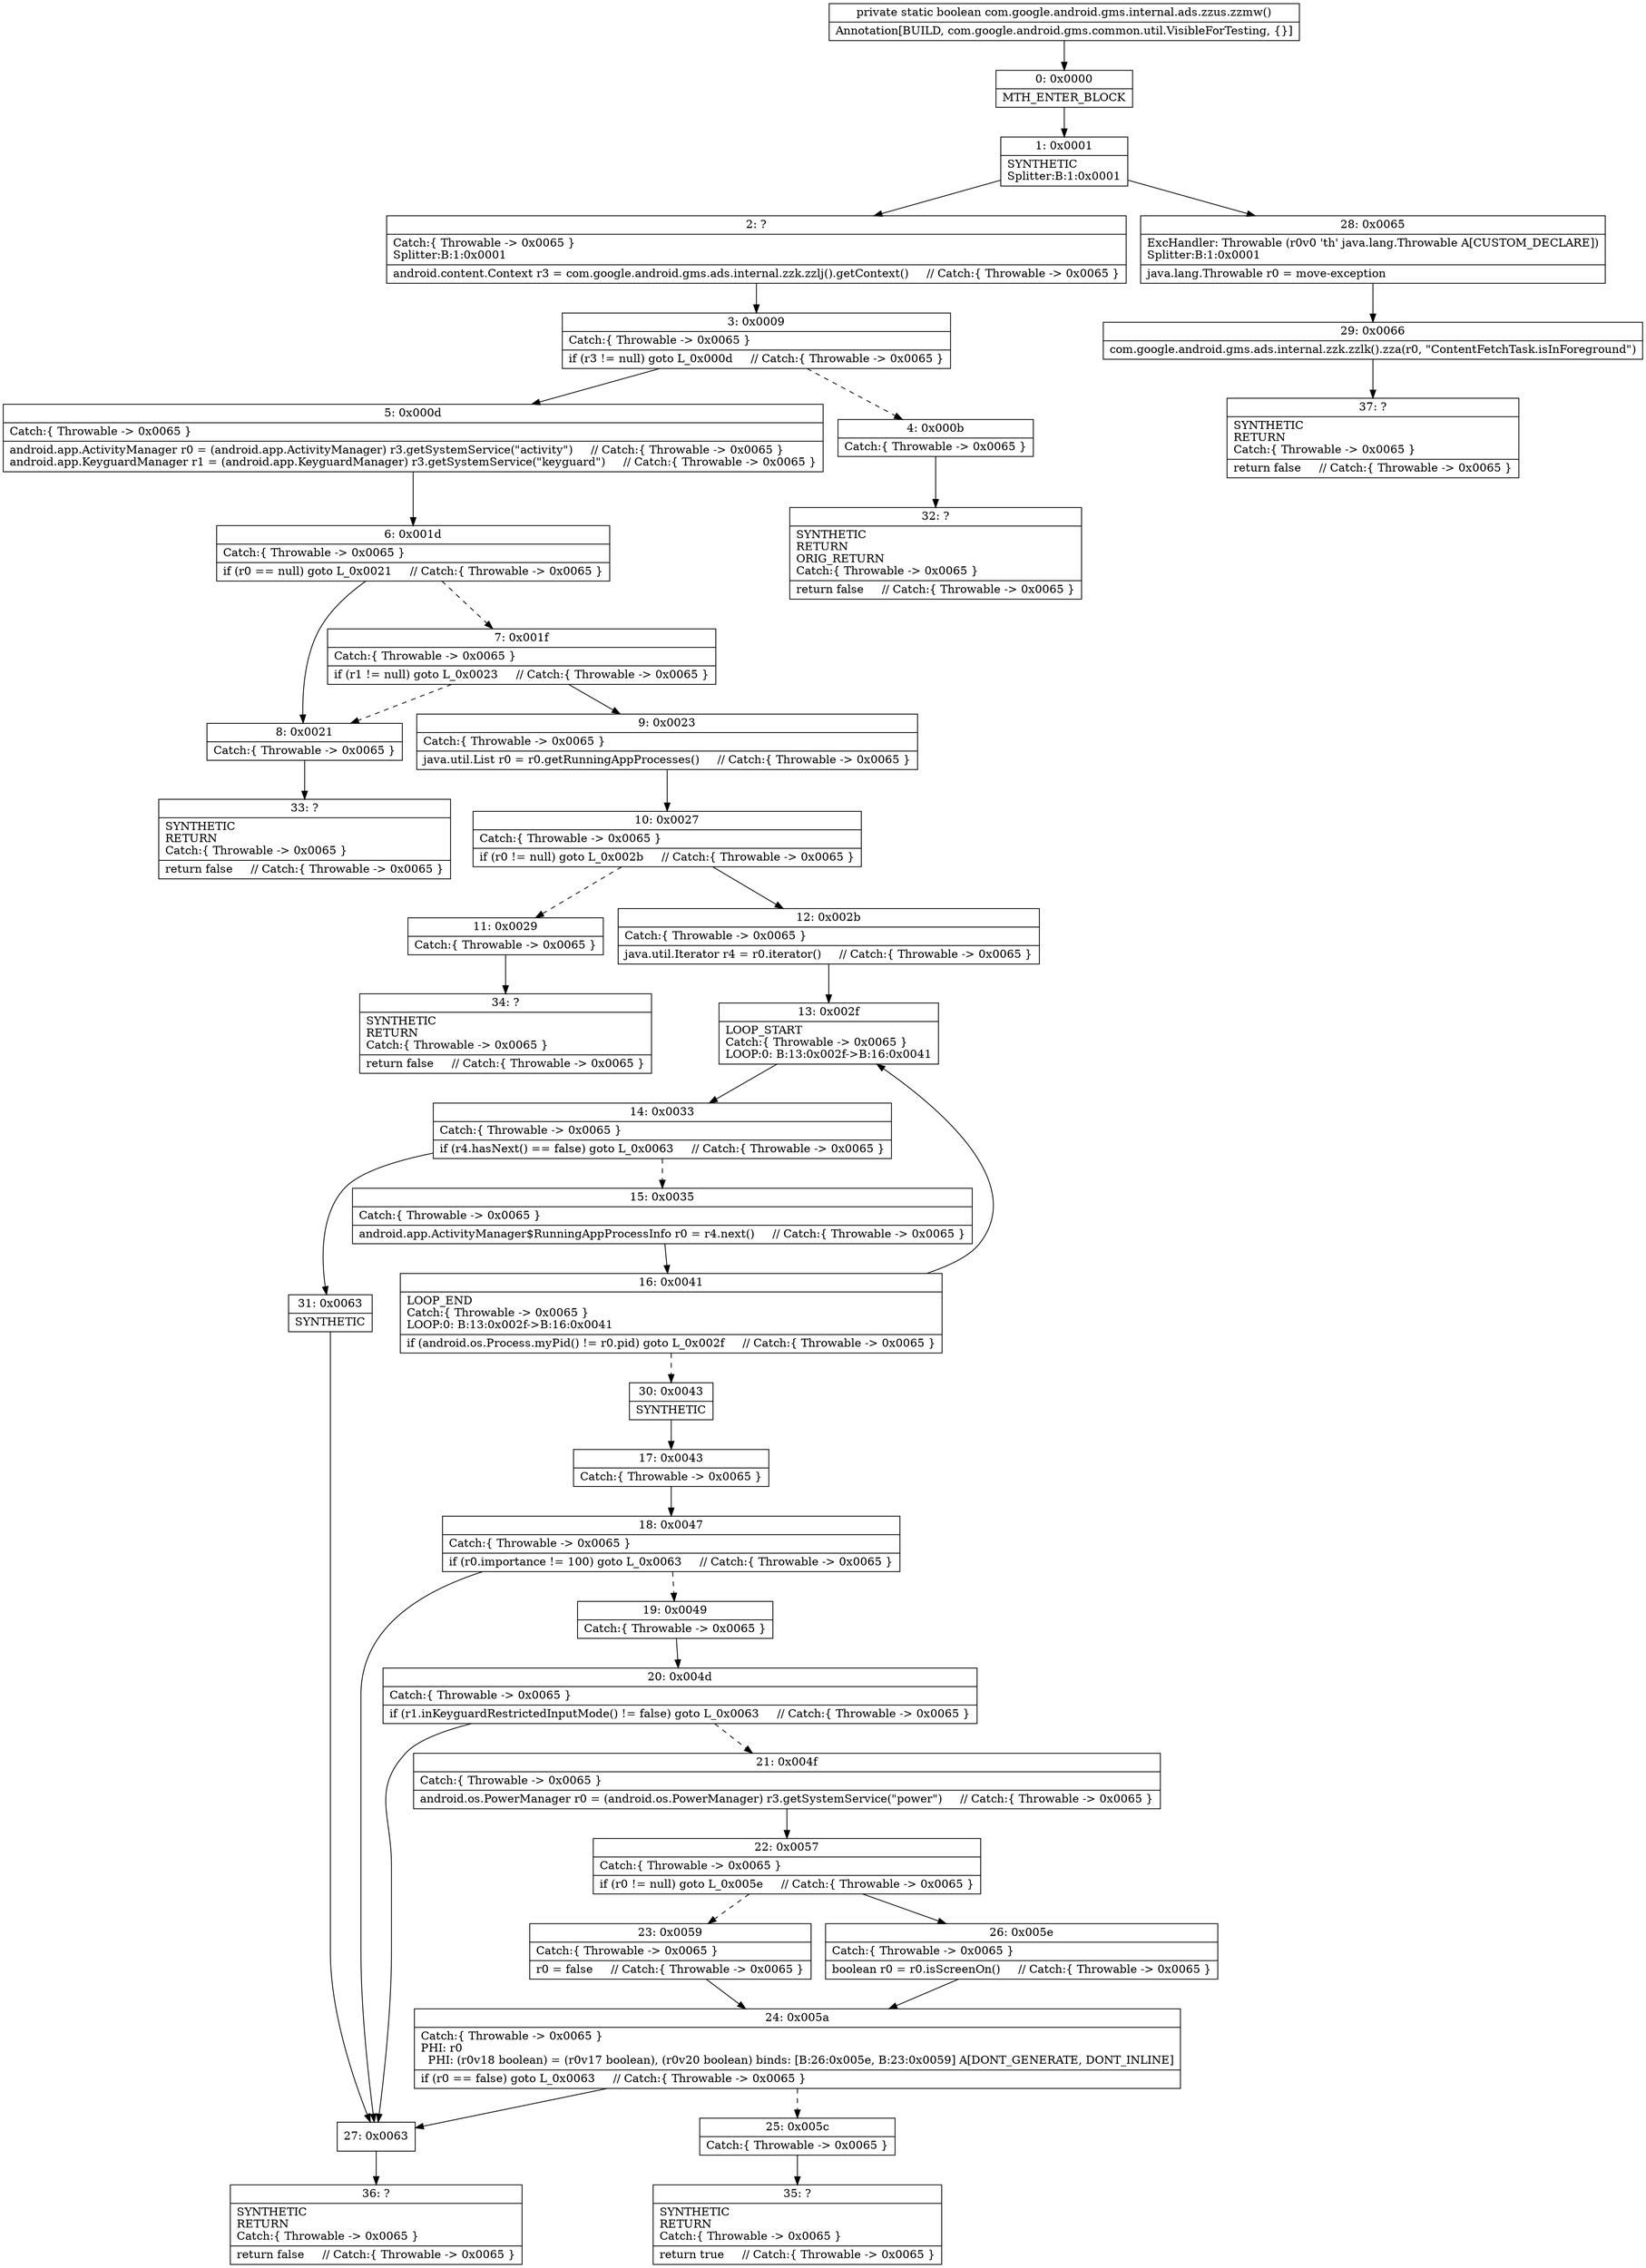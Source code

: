 digraph "CFG forcom.google.android.gms.internal.ads.zzus.zzmw()Z" {
Node_0 [shape=record,label="{0\:\ 0x0000|MTH_ENTER_BLOCK\l}"];
Node_1 [shape=record,label="{1\:\ 0x0001|SYNTHETIC\lSplitter:B:1:0x0001\l}"];
Node_2 [shape=record,label="{2\:\ ?|Catch:\{ Throwable \-\> 0x0065 \}\lSplitter:B:1:0x0001\l|android.content.Context r3 = com.google.android.gms.ads.internal.zzk.zzlj().getContext()     \/\/ Catch:\{ Throwable \-\> 0x0065 \}\l}"];
Node_3 [shape=record,label="{3\:\ 0x0009|Catch:\{ Throwable \-\> 0x0065 \}\l|if (r3 != null) goto L_0x000d     \/\/ Catch:\{ Throwable \-\> 0x0065 \}\l}"];
Node_4 [shape=record,label="{4\:\ 0x000b|Catch:\{ Throwable \-\> 0x0065 \}\l}"];
Node_5 [shape=record,label="{5\:\ 0x000d|Catch:\{ Throwable \-\> 0x0065 \}\l|android.app.ActivityManager r0 = (android.app.ActivityManager) r3.getSystemService(\"activity\")     \/\/ Catch:\{ Throwable \-\> 0x0065 \}\landroid.app.KeyguardManager r1 = (android.app.KeyguardManager) r3.getSystemService(\"keyguard\")     \/\/ Catch:\{ Throwable \-\> 0x0065 \}\l}"];
Node_6 [shape=record,label="{6\:\ 0x001d|Catch:\{ Throwable \-\> 0x0065 \}\l|if (r0 == null) goto L_0x0021     \/\/ Catch:\{ Throwable \-\> 0x0065 \}\l}"];
Node_7 [shape=record,label="{7\:\ 0x001f|Catch:\{ Throwable \-\> 0x0065 \}\l|if (r1 != null) goto L_0x0023     \/\/ Catch:\{ Throwable \-\> 0x0065 \}\l}"];
Node_8 [shape=record,label="{8\:\ 0x0021|Catch:\{ Throwable \-\> 0x0065 \}\l}"];
Node_9 [shape=record,label="{9\:\ 0x0023|Catch:\{ Throwable \-\> 0x0065 \}\l|java.util.List r0 = r0.getRunningAppProcesses()     \/\/ Catch:\{ Throwable \-\> 0x0065 \}\l}"];
Node_10 [shape=record,label="{10\:\ 0x0027|Catch:\{ Throwable \-\> 0x0065 \}\l|if (r0 != null) goto L_0x002b     \/\/ Catch:\{ Throwable \-\> 0x0065 \}\l}"];
Node_11 [shape=record,label="{11\:\ 0x0029|Catch:\{ Throwable \-\> 0x0065 \}\l}"];
Node_12 [shape=record,label="{12\:\ 0x002b|Catch:\{ Throwable \-\> 0x0065 \}\l|java.util.Iterator r4 = r0.iterator()     \/\/ Catch:\{ Throwable \-\> 0x0065 \}\l}"];
Node_13 [shape=record,label="{13\:\ 0x002f|LOOP_START\lCatch:\{ Throwable \-\> 0x0065 \}\lLOOP:0: B:13:0x002f\-\>B:16:0x0041\l}"];
Node_14 [shape=record,label="{14\:\ 0x0033|Catch:\{ Throwable \-\> 0x0065 \}\l|if (r4.hasNext() == false) goto L_0x0063     \/\/ Catch:\{ Throwable \-\> 0x0065 \}\l}"];
Node_15 [shape=record,label="{15\:\ 0x0035|Catch:\{ Throwable \-\> 0x0065 \}\l|android.app.ActivityManager$RunningAppProcessInfo r0 = r4.next()     \/\/ Catch:\{ Throwable \-\> 0x0065 \}\l}"];
Node_16 [shape=record,label="{16\:\ 0x0041|LOOP_END\lCatch:\{ Throwable \-\> 0x0065 \}\lLOOP:0: B:13:0x002f\-\>B:16:0x0041\l|if (android.os.Process.myPid() != r0.pid) goto L_0x002f     \/\/ Catch:\{ Throwable \-\> 0x0065 \}\l}"];
Node_17 [shape=record,label="{17\:\ 0x0043|Catch:\{ Throwable \-\> 0x0065 \}\l}"];
Node_18 [shape=record,label="{18\:\ 0x0047|Catch:\{ Throwable \-\> 0x0065 \}\l|if (r0.importance != 100) goto L_0x0063     \/\/ Catch:\{ Throwable \-\> 0x0065 \}\l}"];
Node_19 [shape=record,label="{19\:\ 0x0049|Catch:\{ Throwable \-\> 0x0065 \}\l}"];
Node_20 [shape=record,label="{20\:\ 0x004d|Catch:\{ Throwable \-\> 0x0065 \}\l|if (r1.inKeyguardRestrictedInputMode() != false) goto L_0x0063     \/\/ Catch:\{ Throwable \-\> 0x0065 \}\l}"];
Node_21 [shape=record,label="{21\:\ 0x004f|Catch:\{ Throwable \-\> 0x0065 \}\l|android.os.PowerManager r0 = (android.os.PowerManager) r3.getSystemService(\"power\")     \/\/ Catch:\{ Throwable \-\> 0x0065 \}\l}"];
Node_22 [shape=record,label="{22\:\ 0x0057|Catch:\{ Throwable \-\> 0x0065 \}\l|if (r0 != null) goto L_0x005e     \/\/ Catch:\{ Throwable \-\> 0x0065 \}\l}"];
Node_23 [shape=record,label="{23\:\ 0x0059|Catch:\{ Throwable \-\> 0x0065 \}\l|r0 = false     \/\/ Catch:\{ Throwable \-\> 0x0065 \}\l}"];
Node_24 [shape=record,label="{24\:\ 0x005a|Catch:\{ Throwable \-\> 0x0065 \}\lPHI: r0 \l  PHI: (r0v18 boolean) = (r0v17 boolean), (r0v20 boolean) binds: [B:26:0x005e, B:23:0x0059] A[DONT_GENERATE, DONT_INLINE]\l|if (r0 == false) goto L_0x0063     \/\/ Catch:\{ Throwable \-\> 0x0065 \}\l}"];
Node_25 [shape=record,label="{25\:\ 0x005c|Catch:\{ Throwable \-\> 0x0065 \}\l}"];
Node_26 [shape=record,label="{26\:\ 0x005e|Catch:\{ Throwable \-\> 0x0065 \}\l|boolean r0 = r0.isScreenOn()     \/\/ Catch:\{ Throwable \-\> 0x0065 \}\l}"];
Node_27 [shape=record,label="{27\:\ 0x0063}"];
Node_28 [shape=record,label="{28\:\ 0x0065|ExcHandler: Throwable (r0v0 'th' java.lang.Throwable A[CUSTOM_DECLARE])\lSplitter:B:1:0x0001\l|java.lang.Throwable r0 = move\-exception\l}"];
Node_29 [shape=record,label="{29\:\ 0x0066|com.google.android.gms.ads.internal.zzk.zzlk().zza(r0, \"ContentFetchTask.isInForeground\")\l}"];
Node_30 [shape=record,label="{30\:\ 0x0043|SYNTHETIC\l}"];
Node_31 [shape=record,label="{31\:\ 0x0063|SYNTHETIC\l}"];
Node_32 [shape=record,label="{32\:\ ?|SYNTHETIC\lRETURN\lORIG_RETURN\lCatch:\{ Throwable \-\> 0x0065 \}\l|return false     \/\/ Catch:\{ Throwable \-\> 0x0065 \}\l}"];
Node_33 [shape=record,label="{33\:\ ?|SYNTHETIC\lRETURN\lCatch:\{ Throwable \-\> 0x0065 \}\l|return false     \/\/ Catch:\{ Throwable \-\> 0x0065 \}\l}"];
Node_34 [shape=record,label="{34\:\ ?|SYNTHETIC\lRETURN\lCatch:\{ Throwable \-\> 0x0065 \}\l|return false     \/\/ Catch:\{ Throwable \-\> 0x0065 \}\l}"];
Node_35 [shape=record,label="{35\:\ ?|SYNTHETIC\lRETURN\lCatch:\{ Throwable \-\> 0x0065 \}\l|return true     \/\/ Catch:\{ Throwable \-\> 0x0065 \}\l}"];
Node_36 [shape=record,label="{36\:\ ?|SYNTHETIC\lRETURN\lCatch:\{ Throwable \-\> 0x0065 \}\l|return false     \/\/ Catch:\{ Throwable \-\> 0x0065 \}\l}"];
Node_37 [shape=record,label="{37\:\ ?|SYNTHETIC\lRETURN\lCatch:\{ Throwable \-\> 0x0065 \}\l|return false     \/\/ Catch:\{ Throwable \-\> 0x0065 \}\l}"];
MethodNode[shape=record,label="{private static boolean com.google.android.gms.internal.ads.zzus.zzmw()  | Annotation[BUILD, com.google.android.gms.common.util.VisibleForTesting, \{\}]\l}"];
MethodNode -> Node_0;
Node_0 -> Node_1;
Node_1 -> Node_2;
Node_1 -> Node_28;
Node_2 -> Node_3;
Node_3 -> Node_4[style=dashed];
Node_3 -> Node_5;
Node_4 -> Node_32;
Node_5 -> Node_6;
Node_6 -> Node_7[style=dashed];
Node_6 -> Node_8;
Node_7 -> Node_8[style=dashed];
Node_7 -> Node_9;
Node_8 -> Node_33;
Node_9 -> Node_10;
Node_10 -> Node_11[style=dashed];
Node_10 -> Node_12;
Node_11 -> Node_34;
Node_12 -> Node_13;
Node_13 -> Node_14;
Node_14 -> Node_15[style=dashed];
Node_14 -> Node_31;
Node_15 -> Node_16;
Node_16 -> Node_13;
Node_16 -> Node_30[style=dashed];
Node_17 -> Node_18;
Node_18 -> Node_19[style=dashed];
Node_18 -> Node_27;
Node_19 -> Node_20;
Node_20 -> Node_21[style=dashed];
Node_20 -> Node_27;
Node_21 -> Node_22;
Node_22 -> Node_23[style=dashed];
Node_22 -> Node_26;
Node_23 -> Node_24;
Node_24 -> Node_25[style=dashed];
Node_24 -> Node_27;
Node_25 -> Node_35;
Node_26 -> Node_24;
Node_27 -> Node_36;
Node_28 -> Node_29;
Node_29 -> Node_37;
Node_30 -> Node_17;
Node_31 -> Node_27;
}

